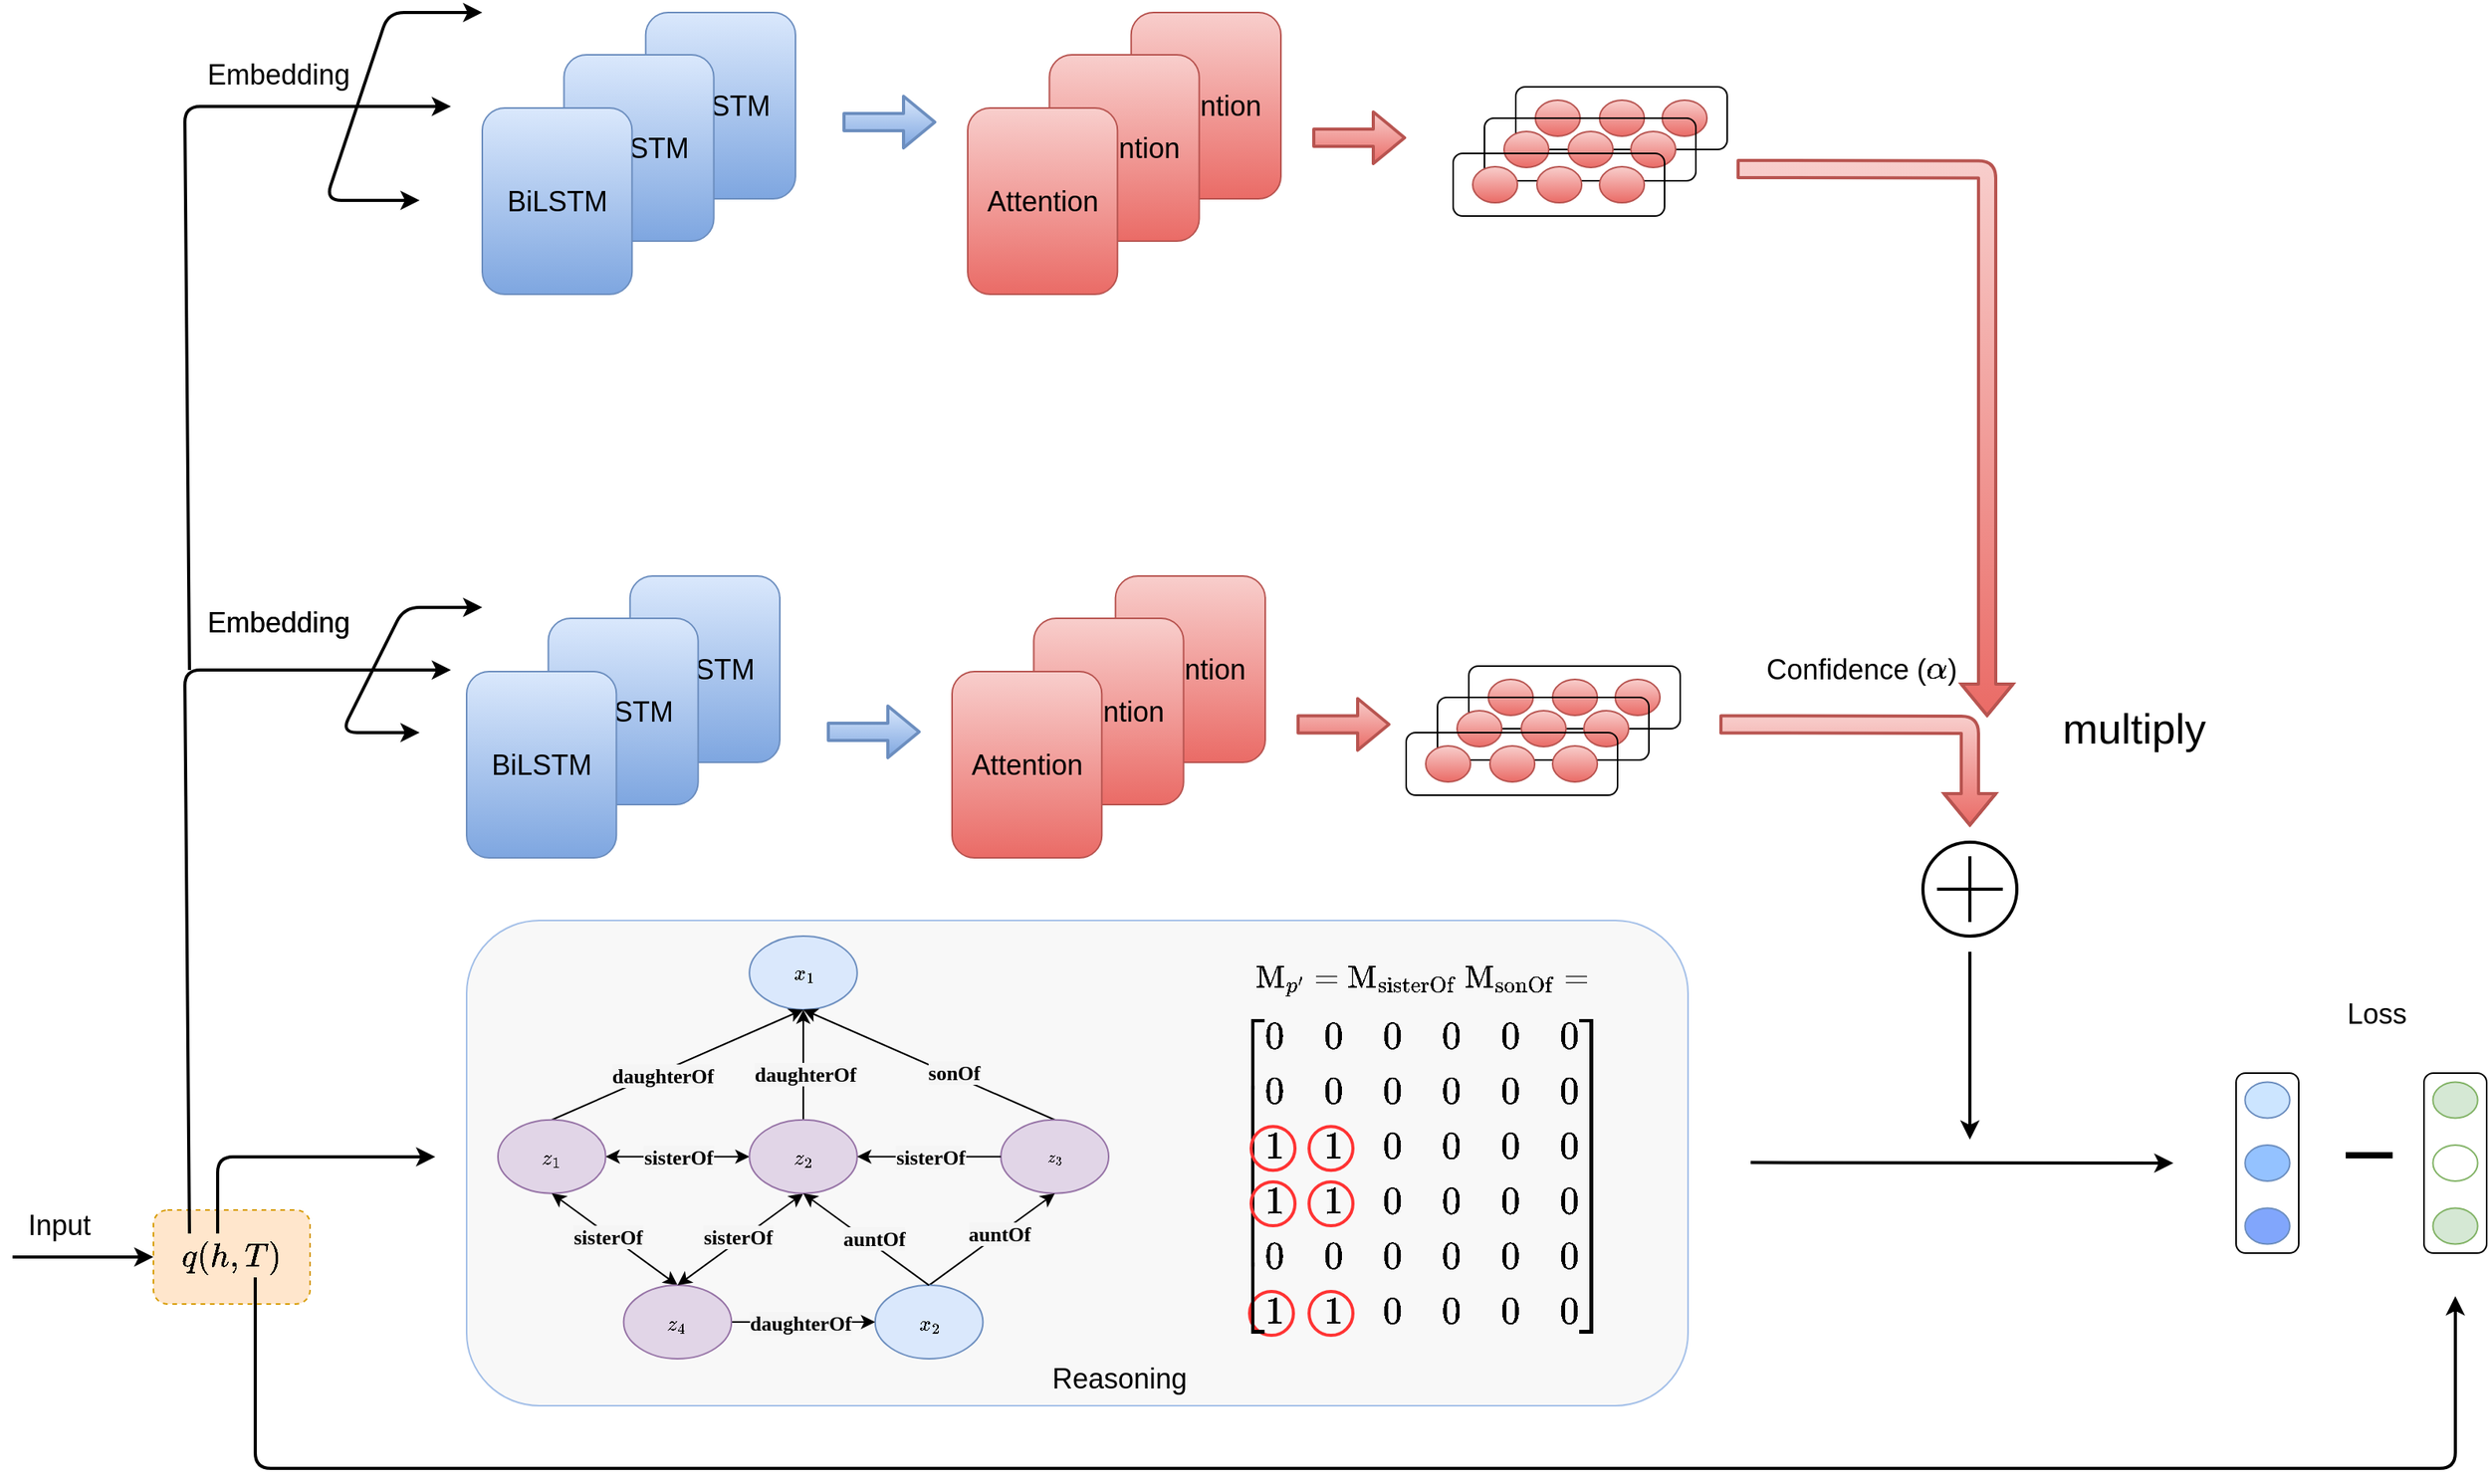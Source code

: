 <mxfile version="14.1.4" type="github">
  <diagram id="ijKGVVaOoQTXH4wFosOx" name="Page-1">
    <mxGraphModel dx="2076" dy="1072" grid="1" gridSize="10" guides="1" tooltips="1" connect="1" arrows="1" fold="1" page="1" pageScale="1" pageWidth="827" pageHeight="1169" math="0" shadow="0">
      <root>
        <mxCell id="0" />
        <mxCell id="1" parent="0" />
        <mxCell id="WfJKGK2wsAOn5m7BkDxZ-1" value="\(q(h,T)\)" style="rounded=1;whiteSpace=wrap;html=1;fontSize=18;fillColor=#ffe6cc;strokeColor=#d79b00;dashed=1;" vertex="1" parent="1">
          <mxGeometry x="150" y="915" width="100" height="60" as="geometry" />
        </mxCell>
        <mxCell id="WfJKGK2wsAOn5m7BkDxZ-2" value="" style="endArrow=classic;html=1;fontSize=18;strokeWidth=2;entryX=0;entryY=0.5;entryDx=0;entryDy=0;" edge="1" parent="1" target="WfJKGK2wsAOn5m7BkDxZ-1">
          <mxGeometry width="50" height="50" relative="1" as="geometry">
            <mxPoint x="60" y="945" as="sourcePoint" />
            <mxPoint x="190" y="614.5" as="targetPoint" />
            <Array as="points">
              <mxPoint x="100" y="945" />
            </Array>
          </mxGeometry>
        </mxCell>
        <mxCell id="WfJKGK2wsAOn5m7BkDxZ-3" value="Input" style="text;html=1;strokeColor=none;fillColor=none;align=center;verticalAlign=middle;whiteSpace=wrap;rounded=0;fontSize=18;" vertex="1" parent="1">
          <mxGeometry x="70" y="915" width="40" height="20" as="geometry" />
        </mxCell>
        <mxCell id="WfJKGK2wsAOn5m7BkDxZ-4" value="" style="group;" vertex="1" connectable="0" parent="1">
          <mxGeometry x="1480" y="827.5" width="40" height="115" as="geometry" />
        </mxCell>
        <mxCell id="WfJKGK2wsAOn5m7BkDxZ-5" value="" style="rounded=1;whiteSpace=wrap;html=1;" vertex="1" parent="WfJKGK2wsAOn5m7BkDxZ-4">
          <mxGeometry width="40" height="115" as="geometry" />
        </mxCell>
        <mxCell id="WfJKGK2wsAOn5m7BkDxZ-6" value="" style="ellipse;whiteSpace=wrap;html=1;strokeColor=#6c8ebf;fillColor=#CCE5FF;" vertex="1" parent="WfJKGK2wsAOn5m7BkDxZ-4">
          <mxGeometry x="5.714" y="5.75" width="28.571" height="23" as="geometry" />
        </mxCell>
        <mxCell id="WfJKGK2wsAOn5m7BkDxZ-7" value="" style="ellipse;whiteSpace=wrap;html=1;strokeColor=#6c8ebf;fillColor=#94C2FF;" vertex="1" parent="WfJKGK2wsAOn5m7BkDxZ-4">
          <mxGeometry x="5.714" y="46" width="28.571" height="23" as="geometry" />
        </mxCell>
        <mxCell id="WfJKGK2wsAOn5m7BkDxZ-8" value="" style="ellipse;whiteSpace=wrap;html=1;strokeColor=#6c8ebf;fillColor=#81A6FC;" vertex="1" parent="WfJKGK2wsAOn5m7BkDxZ-4">
          <mxGeometry x="5.714" y="86.25" width="28.571" height="23" as="geometry" />
        </mxCell>
        <mxCell id="WfJKGK2wsAOn5m7BkDxZ-9" value="" style="group;" vertex="1" connectable="0" parent="1">
          <mxGeometry x="1600" y="827.5" width="40" height="115" as="geometry" />
        </mxCell>
        <mxCell id="WfJKGK2wsAOn5m7BkDxZ-10" value="" style="rounded=1;whiteSpace=wrap;html=1;" vertex="1" parent="WfJKGK2wsAOn5m7BkDxZ-9">
          <mxGeometry width="40" height="115" as="geometry" />
        </mxCell>
        <mxCell id="WfJKGK2wsAOn5m7BkDxZ-11" value="" style="ellipse;whiteSpace=wrap;html=1;fillColor=#d5e8d4;strokeColor=#82b366;" vertex="1" parent="WfJKGK2wsAOn5m7BkDxZ-9">
          <mxGeometry x="5.714" y="5.75" width="28.571" height="23" as="geometry" />
        </mxCell>
        <mxCell id="WfJKGK2wsAOn5m7BkDxZ-12" value="" style="ellipse;whiteSpace=wrap;html=1;strokeColor=#82b366;fillColor=none;" vertex="1" parent="WfJKGK2wsAOn5m7BkDxZ-9">
          <mxGeometry x="5.714" y="46" width="28.571" height="23" as="geometry" />
        </mxCell>
        <mxCell id="WfJKGK2wsAOn5m7BkDxZ-13" value="" style="ellipse;whiteSpace=wrap;html=1;fillColor=#d5e8d4;strokeColor=#82b366;" vertex="1" parent="WfJKGK2wsAOn5m7BkDxZ-9">
          <mxGeometry x="5.714" y="86.25" width="28.571" height="23" as="geometry" />
        </mxCell>
        <mxCell id="WfJKGK2wsAOn5m7BkDxZ-14" value="" style="endArrow=none;html=1;strokeWidth=4;" edge="1" parent="1">
          <mxGeometry width="50" height="50" relative="1" as="geometry">
            <mxPoint x="1550" y="880" as="sourcePoint" />
            <mxPoint x="1580" y="880" as="targetPoint" />
          </mxGeometry>
        </mxCell>
        <mxCell id="WfJKGK2wsAOn5m7BkDxZ-15" value="Loss" style="text;html=1;strokeColor=none;fillColor=none;align=center;verticalAlign=middle;whiteSpace=wrap;rounded=0;fontSize=18;" vertex="1" parent="1">
          <mxGeometry x="1510" y="780" width="120" height="20" as="geometry" />
        </mxCell>
        <mxCell id="WfJKGK2wsAOn5m7BkDxZ-16" value="Confidence (\( \alpha \))" style="text;html=1;strokeColor=none;fillColor=none;align=center;verticalAlign=middle;whiteSpace=wrap;rounded=0;fontSize=18;" vertex="1" parent="1">
          <mxGeometry x="1171" y="560" width="140" height="20" as="geometry" />
        </mxCell>
        <mxCell id="WfJKGK2wsAOn5m7BkDxZ-17" value="" style="group" vertex="1" connectable="0" parent="1">
          <mxGeometry x="350" y="520" width="200" height="170" as="geometry" />
        </mxCell>
        <mxCell id="WfJKGK2wsAOn5m7BkDxZ-18" value="BiLSTM" style="rounded=1;whiteSpace=wrap;html=1;fillColor=#dae8fc;strokeColor=#6c8ebf;fontSize=18;gradientColor=#7ea6e0;" vertex="1" parent="WfJKGK2wsAOn5m7BkDxZ-17">
          <mxGeometry x="104.352" y="-10" width="95.652" height="119" as="geometry" />
        </mxCell>
        <mxCell id="WfJKGK2wsAOn5m7BkDxZ-19" value="BiLSTM" style="rounded=1;whiteSpace=wrap;html=1;fillColor=#dae8fc;strokeColor=#6c8ebf;fontSize=18;gradientColor=#7ea6e0;" vertex="1" parent="WfJKGK2wsAOn5m7BkDxZ-17">
          <mxGeometry x="52.174" y="17" width="95.652" height="119" as="geometry" />
        </mxCell>
        <mxCell id="WfJKGK2wsAOn5m7BkDxZ-20" value="BiLSTM" style="rounded=1;whiteSpace=wrap;html=1;fillColor=#dae8fc;strokeColor=#6c8ebf;fontSize=18;gradientColor=#7ea6e0;" vertex="1" parent="WfJKGK2wsAOn5m7BkDxZ-17">
          <mxGeometry y="51" width="95.652" height="119" as="geometry" />
        </mxCell>
        <mxCell id="WfJKGK2wsAOn5m7BkDxZ-21" value="" style="group" vertex="1" connectable="0" parent="1">
          <mxGeometry x="660" y="520" width="200" height="170" as="geometry" />
        </mxCell>
        <mxCell id="WfJKGK2wsAOn5m7BkDxZ-22" value="Attention" style="rounded=1;whiteSpace=wrap;html=1;fillColor=#f8cecc;strokeColor=#b85450;fontSize=18;gradientColor=#ea6b66;" vertex="1" parent="WfJKGK2wsAOn5m7BkDxZ-21">
          <mxGeometry x="104.352" y="-10" width="95.652" height="119" as="geometry" />
        </mxCell>
        <mxCell id="WfJKGK2wsAOn5m7BkDxZ-23" value="Attention" style="rounded=1;whiteSpace=wrap;html=1;fillColor=#f8cecc;strokeColor=#b85450;fontSize=18;gradientColor=#ea6b66;" vertex="1" parent="WfJKGK2wsAOn5m7BkDxZ-21">
          <mxGeometry x="52.174" y="17" width="95.652" height="119" as="geometry" />
        </mxCell>
        <mxCell id="WfJKGK2wsAOn5m7BkDxZ-24" value="Attention" style="rounded=1;whiteSpace=wrap;html=1;fillColor=#f8cecc;strokeColor=#b85450;fontSize=18;gradientColor=#ea6b66;" vertex="1" parent="WfJKGK2wsAOn5m7BkDxZ-21">
          <mxGeometry y="51" width="95.652" height="119" as="geometry" />
        </mxCell>
        <mxCell id="WfJKGK2wsAOn5m7BkDxZ-25" value="" style="shape=flexArrow;endArrow=classic;html=1;fontSize=17;fontColor=#000000;strokeWidth=2;fillColor=#dae8fc;gradientColor=#7ea6e0;strokeColor=#6c8ebf;" edge="1" parent="1">
          <mxGeometry width="50" height="50" relative="1" as="geometry">
            <mxPoint x="580" y="609.5" as="sourcePoint" />
            <mxPoint x="640" y="609.5" as="targetPoint" />
          </mxGeometry>
        </mxCell>
        <mxCell id="WfJKGK2wsAOn5m7BkDxZ-26" value="" style="shape=flexArrow;endArrow=classic;html=1;fontSize=17;fontColor=#000000;strokeWidth=2;fillColor=#f8cecc;gradientColor=#ea6b66;strokeColor=#b85450;" edge="1" parent="1">
          <mxGeometry width="50" height="50" relative="1" as="geometry">
            <mxPoint x="880" y="604.71" as="sourcePoint" />
            <mxPoint x="940" y="604.71" as="targetPoint" />
          </mxGeometry>
        </mxCell>
        <mxCell id="WfJKGK2wsAOn5m7BkDxZ-27" value="" style="group" vertex="1" connectable="0" parent="1">
          <mxGeometry x="950" y="610" width="175" height="40" as="geometry" />
        </mxCell>
        <mxCell id="WfJKGK2wsAOn5m7BkDxZ-28" value="" style="group" vertex="1" connectable="0" parent="WfJKGK2wsAOn5m7BkDxZ-27">
          <mxGeometry x="20" y="-22.5" width="155" height="40" as="geometry" />
        </mxCell>
        <mxCell id="WfJKGK2wsAOn5m7BkDxZ-29" value="" style="group" vertex="1" connectable="0" parent="WfJKGK2wsAOn5m7BkDxZ-28">
          <mxGeometry x="20" y="-20" width="135" height="40" as="geometry" />
        </mxCell>
        <mxCell id="WfJKGK2wsAOn5m7BkDxZ-30" value="" style="rounded=1;whiteSpace=wrap;html=1;rotation=-90;fillColor=none;" vertex="1" parent="WfJKGK2wsAOn5m7BkDxZ-29">
          <mxGeometry x="47.5" y="-47.5" width="40" height="135" as="geometry" />
        </mxCell>
        <mxCell id="WfJKGK2wsAOn5m7BkDxZ-31" value="" style="ellipse;whiteSpace=wrap;html=1;fillColor=#f8cecc;strokeColor=#b85450;gradientColor=#ea6b66;rotation=-90;direction=south;" vertex="1" parent="WfJKGK2wsAOn5m7BkDxZ-29">
          <mxGeometry x="15.286" y="5.714" width="23" height="28.571" as="geometry" />
        </mxCell>
        <mxCell id="WfJKGK2wsAOn5m7BkDxZ-32" value="" style="ellipse;whiteSpace=wrap;html=1;fillColor=#f8cecc;strokeColor=#b85450;gradientColor=#ea6b66;rotation=-90;direction=south;" vertex="1" parent="WfJKGK2wsAOn5m7BkDxZ-29">
          <mxGeometry x="56.286" y="5.714" width="23" height="28.571" as="geometry" />
        </mxCell>
        <mxCell id="WfJKGK2wsAOn5m7BkDxZ-33" value="" style="ellipse;whiteSpace=wrap;html=1;fillColor=#f8cecc;strokeColor=#b85450;gradientColor=#ea6b66;rotation=-90;direction=south;" vertex="1" parent="WfJKGK2wsAOn5m7BkDxZ-29">
          <mxGeometry x="96.286" y="5.714" width="23" height="28.571" as="geometry" />
        </mxCell>
        <mxCell id="WfJKGK2wsAOn5m7BkDxZ-34" value="" style="rounded=1;whiteSpace=wrap;html=1;rotation=-90;fillColor=none;" vertex="1" parent="WfJKGK2wsAOn5m7BkDxZ-28">
          <mxGeometry x="47.5" y="-47.5" width="40" height="135" as="geometry" />
        </mxCell>
        <mxCell id="WfJKGK2wsAOn5m7BkDxZ-35" value="" style="ellipse;whiteSpace=wrap;html=1;fillColor=#f8cecc;strokeColor=#b85450;gradientColor=#ea6b66;rotation=-90;direction=south;" vertex="1" parent="WfJKGK2wsAOn5m7BkDxZ-28">
          <mxGeometry x="15.286" y="5.714" width="23" height="28.571" as="geometry" />
        </mxCell>
        <mxCell id="WfJKGK2wsAOn5m7BkDxZ-36" value="" style="ellipse;whiteSpace=wrap;html=1;fillColor=#f8cecc;strokeColor=#b85450;gradientColor=#ea6b66;rotation=-90;direction=south;" vertex="1" parent="WfJKGK2wsAOn5m7BkDxZ-28">
          <mxGeometry x="56.286" y="5.714" width="23" height="28.571" as="geometry" />
        </mxCell>
        <mxCell id="WfJKGK2wsAOn5m7BkDxZ-37" value="" style="ellipse;whiteSpace=wrap;html=1;fillColor=#f8cecc;strokeColor=#b85450;gradientColor=#ea6b66;rotation=-90;direction=south;" vertex="1" parent="WfJKGK2wsAOn5m7BkDxZ-28">
          <mxGeometry x="96.286" y="5.714" width="23" height="28.571" as="geometry" />
        </mxCell>
        <mxCell id="WfJKGK2wsAOn5m7BkDxZ-38" value="" style="rounded=1;whiteSpace=wrap;html=1;rotation=-90;fillColor=none;" vertex="1" parent="WfJKGK2wsAOn5m7BkDxZ-27">
          <mxGeometry x="47.5" y="-47.5" width="40" height="135" as="geometry" />
        </mxCell>
        <mxCell id="WfJKGK2wsAOn5m7BkDxZ-39" value="" style="ellipse;whiteSpace=wrap;html=1;fillColor=#f8cecc;strokeColor=#b85450;gradientColor=#ea6b66;rotation=-90;direction=south;" vertex="1" parent="WfJKGK2wsAOn5m7BkDxZ-27">
          <mxGeometry x="15.286" y="5.714" width="23" height="28.571" as="geometry" />
        </mxCell>
        <mxCell id="WfJKGK2wsAOn5m7BkDxZ-40" value="" style="ellipse;whiteSpace=wrap;html=1;fillColor=#f8cecc;strokeColor=#b85450;gradientColor=#ea6b66;rotation=-90;direction=south;" vertex="1" parent="WfJKGK2wsAOn5m7BkDxZ-27">
          <mxGeometry x="56.286" y="5.714" width="23" height="28.571" as="geometry" />
        </mxCell>
        <mxCell id="WfJKGK2wsAOn5m7BkDxZ-41" value="" style="ellipse;whiteSpace=wrap;html=1;fillColor=#f8cecc;strokeColor=#b85450;gradientColor=#ea6b66;rotation=-90;direction=south;" vertex="1" parent="WfJKGK2wsAOn5m7BkDxZ-27">
          <mxGeometry x="96.286" y="5.714" width="23" height="28.571" as="geometry" />
        </mxCell>
        <mxCell id="WfJKGK2wsAOn5m7BkDxZ-42" value="" style="shape=flexArrow;endArrow=classic;html=1;fontSize=17;fontColor=#000000;strokeWidth=2;fillColor=#f8cecc;gradientColor=#ea6b66;strokeColor=#b85450;" edge="1" parent="1">
          <mxGeometry width="50" height="50" relative="1" as="geometry">
            <mxPoint x="1150" y="604.71" as="sourcePoint" />
            <mxPoint x="1310" y="670" as="targetPoint" />
            <Array as="points">
              <mxPoint x="1310" y="605" />
            </Array>
          </mxGeometry>
        </mxCell>
        <mxCell id="WfJKGK2wsAOn5m7BkDxZ-43" value="" style="group" vertex="1" connectable="0" parent="1">
          <mxGeometry x="1280" y="680" width="60" height="60" as="geometry" />
        </mxCell>
        <mxCell id="WfJKGK2wsAOn5m7BkDxZ-44" value="" style="ellipse;whiteSpace=wrap;html=1;aspect=fixed;strokeWidth=2;" vertex="1" parent="WfJKGK2wsAOn5m7BkDxZ-43">
          <mxGeometry width="60" height="60" as="geometry" />
        </mxCell>
        <mxCell id="WfJKGK2wsAOn5m7BkDxZ-45" value="" style="group;rotation=45;" vertex="1" connectable="0" parent="WfJKGK2wsAOn5m7BkDxZ-43">
          <mxGeometry x="15" y="15" width="30" height="30" as="geometry" />
        </mxCell>
        <mxCell id="WfJKGK2wsAOn5m7BkDxZ-46" value="" style="endArrow=none;html=1;strokeWidth=2;" edge="1" parent="WfJKGK2wsAOn5m7BkDxZ-45">
          <mxGeometry width="50" height="50" relative="1" as="geometry">
            <mxPoint x="-6" y="15" as="sourcePoint" />
            <mxPoint x="36" y="15" as="targetPoint" />
          </mxGeometry>
        </mxCell>
        <mxCell id="WfJKGK2wsAOn5m7BkDxZ-47" value="" style="endArrow=none;html=1;strokeWidth=2;" edge="1" parent="WfJKGK2wsAOn5m7BkDxZ-45">
          <mxGeometry width="50" height="50" relative="1" as="geometry">
            <mxPoint x="15" y="-6" as="sourcePoint" />
            <mxPoint x="15" y="36" as="targetPoint" />
          </mxGeometry>
        </mxCell>
        <mxCell id="WfJKGK2wsAOn5m7BkDxZ-48" value="" style="endArrow=none;html=1;fontSize=21;fontColor=#000000;strokeWidth=2;fillColor=#ffffff;endFill=0;" edge="1" parent="1">
          <mxGeometry width="50" height="50" relative="1" as="geometry">
            <mxPoint x="173" y="930" as="sourcePoint" />
            <mxPoint x="290" y="570" as="targetPoint" />
            <Array as="points">
              <mxPoint x="170" y="570" />
            </Array>
          </mxGeometry>
        </mxCell>
        <mxCell id="WfJKGK2wsAOn5m7BkDxZ-49" value="" style="endArrow=classic;html=1;fontSize=21;fontColor=#000000;strokeWidth=2;fillColor=#ffffff;jumpSize=6;" edge="1" parent="1">
          <mxGeometry width="50" height="50" relative="1" as="geometry">
            <mxPoint x="290" y="570" as="sourcePoint" />
            <mxPoint x="360" y="530" as="targetPoint" />
            <Array as="points">
              <mxPoint x="310" y="530" />
            </Array>
          </mxGeometry>
        </mxCell>
        <mxCell id="WfJKGK2wsAOn5m7BkDxZ-50" value="" style="endArrow=classic;html=1;fontSize=21;fontColor=#000000;strokeWidth=2;fillColor=#ffffff;" edge="1" parent="1">
          <mxGeometry width="50" height="50" relative="1" as="geometry">
            <mxPoint x="290" y="570" as="sourcePoint" />
            <mxPoint x="340" y="570" as="targetPoint" />
          </mxGeometry>
        </mxCell>
        <mxCell id="WfJKGK2wsAOn5m7BkDxZ-51" value="" style="endArrow=classic;html=1;fontSize=21;fontColor=#000000;strokeWidth=2;fillColor=#ffffff;" edge="1" parent="1">
          <mxGeometry width="50" height="50" relative="1" as="geometry">
            <mxPoint x="290" y="570" as="sourcePoint" />
            <mxPoint x="320" y="610" as="targetPoint" />
            <Array as="points">
              <mxPoint x="270" y="610" />
            </Array>
          </mxGeometry>
        </mxCell>
        <mxCell id="WfJKGK2wsAOn5m7BkDxZ-52" value="Embedding" style="text;html=1;strokeColor=none;fillColor=none;align=center;verticalAlign=middle;whiteSpace=wrap;rounded=0;fontSize=18;" vertex="1" parent="1">
          <mxGeometry x="160" y="530" width="140" height="20" as="geometry" />
        </mxCell>
        <mxCell id="WfJKGK2wsAOn5m7BkDxZ-53" value="" style="endArrow=classic;html=1;fontSize=21;fontColor=#000000;strokeWidth=2;fillColor=#ffffff;" edge="1" parent="1">
          <mxGeometry width="50" height="50" relative="1" as="geometry">
            <mxPoint x="191" y="930" as="sourcePoint" />
            <mxPoint x="330" y="881" as="targetPoint" />
            <Array as="points">
              <mxPoint x="191" y="881" />
            </Array>
          </mxGeometry>
        </mxCell>
        <mxCell id="WfJKGK2wsAOn5m7BkDxZ-54" value="" style="endArrow=classic;html=1;fontSize=21;fontColor=#000000;strokeWidth=2;fillColor=#ffffff;exitX=1;exitY=0.5;exitDx=0;exitDy=0;" edge="1" parent="1">
          <mxGeometry width="50" height="50" relative="1" as="geometry">
            <mxPoint x="1170" y="884.66" as="sourcePoint" />
            <mxPoint x="1440" y="885" as="targetPoint" />
          </mxGeometry>
        </mxCell>
        <mxCell id="WfJKGK2wsAOn5m7BkDxZ-55" value="" style="endArrow=classic;html=1;fontSize=21;fontColor=#000000;strokeWidth=2;fillColor=#ffffff;" edge="1" parent="1">
          <mxGeometry width="50" height="50" relative="1" as="geometry">
            <mxPoint x="1310" y="750" as="sourcePoint" />
            <mxPoint x="1310" y="870" as="targetPoint" />
          </mxGeometry>
        </mxCell>
        <mxCell id="WfJKGK2wsAOn5m7BkDxZ-56" value="" style="endArrow=classic;html=1;fontSize=21;fontColor=#000000;strokeWidth=2;fillColor=#ffffff;" edge="1" parent="1">
          <mxGeometry width="50" height="50" relative="1" as="geometry">
            <mxPoint x="215" y="958" as="sourcePoint" />
            <mxPoint x="1620" y="970" as="targetPoint" />
            <Array as="points">
              <mxPoint x="215" y="1080" />
              <mxPoint x="1620" y="1080" />
            </Array>
          </mxGeometry>
        </mxCell>
        <mxCell id="WfJKGK2wsAOn5m7BkDxZ-57" value="" style="rounded=1;whiteSpace=wrap;html=1;fontSize=18;shadow=0;glass=0;opacity=70;strokeColor=#7EA6E0;fillColor=#F5F5F5;" vertex="1" parent="1">
          <mxGeometry x="350" y="730" width="780" height="310" as="geometry" />
        </mxCell>
        <mxCell id="WfJKGK2wsAOn5m7BkDxZ-58" value="Reasoning" style="text;html=1;strokeColor=none;fillColor=none;align=center;verticalAlign=middle;whiteSpace=wrap;rounded=0;fontSize=18;" vertex="1" parent="1">
          <mxGeometry x="699.999" y="1006.032" width="133.618" height="33.966" as="geometry" />
        </mxCell>
        <mxCell id="WfJKGK2wsAOn5m7BkDxZ-59" value="" style="group" vertex="1" connectable="0" parent="1">
          <mxGeometry x="370" y="740" width="390" height="270" as="geometry" />
        </mxCell>
        <mxCell id="WfJKGK2wsAOn5m7BkDxZ-60" value="\( x_1 \)" style="ellipse;whiteSpace=wrap;html=1;fontSize=13;fillColor=#dae8fc;strokeColor=#6c8ebf;fontFamily=Times New Roman;" vertex="1" parent="WfJKGK2wsAOn5m7BkDxZ-59">
          <mxGeometry x="160.588" width="68.824" height="46.957" as="geometry" />
        </mxCell>
        <mxCell id="WfJKGK2wsAOn5m7BkDxZ-61" style="edgeStyle=none;rounded=0;orthogonalLoop=1;jettySize=auto;html=1;exitX=0.5;exitY=0;exitDx=0;exitDy=0;entryX=0.5;entryY=1;entryDx=0;entryDy=0;fontSize=13;fontFamily=Times New Roman;" edge="1" parent="WfJKGK2wsAOn5m7BkDxZ-59" source="WfJKGK2wsAOn5m7BkDxZ-62" target="WfJKGK2wsAOn5m7BkDxZ-60">
          <mxGeometry as="geometry" />
        </mxCell>
        <mxCell id="WfJKGK2wsAOn5m7BkDxZ-62" value="\( z_1 \)" style="ellipse;whiteSpace=wrap;html=1;fontSize=13;fillColor=#e1d5e7;strokeColor=#9673a6;fontFamily=Times New Roman;" vertex="1" parent="WfJKGK2wsAOn5m7BkDxZ-59">
          <mxGeometry y="117.391" width="68.824" height="46.957" as="geometry" />
        </mxCell>
        <mxCell id="WfJKGK2wsAOn5m7BkDxZ-63" style="edgeStyle=none;rounded=0;orthogonalLoop=1;jettySize=auto;html=1;exitX=0.5;exitY=0;exitDx=0;exitDy=0;entryX=0.5;entryY=1;entryDx=0;entryDy=0;fontSize=13;fontFamily=Times New Roman;" edge="1" parent="WfJKGK2wsAOn5m7BkDxZ-59" source="WfJKGK2wsAOn5m7BkDxZ-82" target="WfJKGK2wsAOn5m7BkDxZ-60">
          <mxGeometry as="geometry" />
        </mxCell>
        <mxCell id="WfJKGK2wsAOn5m7BkDxZ-64" value="&lt;span style=&quot;font-size: 13px;&quot;&gt;sonOf&lt;/span&gt;" style="edgeLabel;html=1;align=center;verticalAlign=middle;resizable=0;points=[];fontFamily=Times New Roman;fontSize=13;" vertex="1" connectable="0" parent="WfJKGK2wsAOn5m7BkDxZ-63">
          <mxGeometry x="-0.112" y="-1" relative="1" as="geometry">
            <mxPoint y="2" as="offset" />
          </mxGeometry>
        </mxCell>
        <mxCell id="WfJKGK2wsAOn5m7BkDxZ-65" value="daughterOf" style="edgeLabel;html=1;align=center;verticalAlign=middle;resizable=0;points=[];fontSize=13;fontFamily=Times New Roman;fontStyle=1;labelBackgroundColor=#F5F5F5;" vertex="1" connectable="0" parent="WfJKGK2wsAOn5m7BkDxZ-63">
          <mxGeometry x="-0.36" y="1" relative="1" as="geometry">
            <mxPoint x="-89" y="-6" as="offset" />
          </mxGeometry>
        </mxCell>
        <mxCell id="WfJKGK2wsAOn5m7BkDxZ-66" value="&lt;span style=&quot;font-size: 13px&quot;&gt;daughterOf&lt;/span&gt;" style="edgeLabel;html=1;align=center;verticalAlign=middle;resizable=0;points=[];fontFamily=Times New Roman;fontSize=13;fontStyle=1;labelBackgroundColor=#F5F5F5;" vertex="1" connectable="0" parent="WfJKGK2wsAOn5m7BkDxZ-63">
          <mxGeometry x="-0.112" y="-1" relative="1" as="geometry">
            <mxPoint y="2" as="offset" />
          </mxGeometry>
        </mxCell>
        <mxCell id="WfJKGK2wsAOn5m7BkDxZ-67" style="edgeStyle=none;rounded=0;orthogonalLoop=1;jettySize=auto;html=1;exitX=1;exitY=0.5;exitDx=0;exitDy=0;entryX=0;entryY=0.5;entryDx=0;entryDy=0;fontSize=13;fontFamily=Times New Roman;startArrow=classic;startFill=1;" edge="1" parent="WfJKGK2wsAOn5m7BkDxZ-59" source="WfJKGK2wsAOn5m7BkDxZ-62" target="WfJKGK2wsAOn5m7BkDxZ-82">
          <mxGeometry as="geometry" />
        </mxCell>
        <mxCell id="WfJKGK2wsAOn5m7BkDxZ-68" value="sisterOf" style="edgeLabel;html=1;align=center;verticalAlign=middle;resizable=0;points=[];fontSize=13;fontFamily=Times New Roman;fontStyle=1;labelBackgroundColor=#F5F5F5;" vertex="1" connectable="0" parent="WfJKGK2wsAOn5m7BkDxZ-67">
          <mxGeometry x="-0.159" y="-1" relative="1" as="geometry">
            <mxPoint x="7" y="-1" as="offset" />
          </mxGeometry>
        </mxCell>
        <mxCell id="WfJKGK2wsAOn5m7BkDxZ-69" style="edgeStyle=none;rounded=0;orthogonalLoop=1;jettySize=auto;html=1;exitX=0.5;exitY=0;exitDx=0;exitDy=0;entryX=0.5;entryY=1;entryDx=0;entryDy=0;fontSize=13;fontFamily=Times New Roman;" edge="1" parent="WfJKGK2wsAOn5m7BkDxZ-59" source="WfJKGK2wsAOn5m7BkDxZ-71" target="WfJKGK2wsAOn5m7BkDxZ-60">
          <mxGeometry as="geometry">
            <mxPoint x="298.235" y="11.739" as="targetPoint" />
          </mxGeometry>
        </mxCell>
        <mxCell id="WfJKGK2wsAOn5m7BkDxZ-70" value="sonOf" style="edgeLabel;html=1;align=center;verticalAlign=middle;resizable=0;points=[];fontSize=13;fontFamily=Times New Roman;fontStyle=1;labelBackgroundColor=#F5F5F5;" vertex="1" connectable="0" parent="WfJKGK2wsAOn5m7BkDxZ-69">
          <mxGeometry x="0.2" relative="1" as="geometry">
            <mxPoint x="31" y="12" as="offset" />
          </mxGeometry>
        </mxCell>
        <mxCell id="WfJKGK2wsAOn5m7BkDxZ-71" value="\( z_3 \)" style="ellipse;whiteSpace=wrap;html=1;fontSize=10;fillColor=#e1d5e7;strokeColor=#9673a6;fontFamily=Times New Roman;" vertex="1" parent="WfJKGK2wsAOn5m7BkDxZ-59">
          <mxGeometry x="321.176" y="117.391" width="68.824" height="46.957" as="geometry" />
        </mxCell>
        <mxCell id="WfJKGK2wsAOn5m7BkDxZ-72" style="rounded=0;orthogonalLoop=1;jettySize=auto;html=1;exitX=0.5;exitY=0;exitDx=0;exitDy=0;entryX=0.5;entryY=1;entryDx=0;entryDy=0;fontSize=13;" edge="1" parent="WfJKGK2wsAOn5m7BkDxZ-59" source="WfJKGK2wsAOn5m7BkDxZ-74" target="WfJKGK2wsAOn5m7BkDxZ-71">
          <mxGeometry as="geometry" />
        </mxCell>
        <mxCell id="WfJKGK2wsAOn5m7BkDxZ-73" value="&lt;span style=&quot;font-family: &amp;quot;times new roman&amp;quot;; font-size: 13px; font-weight: 700;&quot;&gt;auntOf&lt;/span&gt;" style="edgeLabel;html=1;align=center;verticalAlign=middle;resizable=0;points=[];fontSize=13;labelBackgroundColor=#F5F5F5;" vertex="1" connectable="0" parent="WfJKGK2wsAOn5m7BkDxZ-72">
          <mxGeometry x="0.185" y="-1" relative="1" as="geometry">
            <mxPoint x="-4" y="1" as="offset" />
          </mxGeometry>
        </mxCell>
        <mxCell id="WfJKGK2wsAOn5m7BkDxZ-74" value="\( x_2 \)" style="ellipse;whiteSpace=wrap;html=1;fontSize=13;fillColor=#dae8fc;strokeColor=#6c8ebf;fontFamily=Times New Roman;" vertex="1" parent="WfJKGK2wsAOn5m7BkDxZ-59">
          <mxGeometry x="240.882" y="223.043" width="68.824" height="46.957" as="geometry" />
        </mxCell>
        <mxCell id="WfJKGK2wsAOn5m7BkDxZ-75" style="edgeStyle=orthogonalEdgeStyle;rounded=0;orthogonalLoop=1;jettySize=auto;html=1;exitX=1;exitY=0.5;exitDx=0;exitDy=0;entryX=0;entryY=0.5;entryDx=0;entryDy=0;fontFamily=Times New Roman;fontSize=13;" edge="1" parent="WfJKGK2wsAOn5m7BkDxZ-59" source="WfJKGK2wsAOn5m7BkDxZ-79" target="WfJKGK2wsAOn5m7BkDxZ-74">
          <mxGeometry as="geometry" />
        </mxCell>
        <mxCell id="WfJKGK2wsAOn5m7BkDxZ-76" value="&lt;span style=&quot;font-size: 13px;&quot;&gt;daughterOf&lt;/span&gt;" style="edgeLabel;html=1;align=center;verticalAlign=middle;resizable=0;points=[];fontFamily=Times New Roman;fontSize=13;fontStyle=1;labelBackgroundColor=#F5F5F5;" vertex="1" connectable="0" parent="WfJKGK2wsAOn5m7BkDxZ-75">
          <mxGeometry x="0.168" relative="1" as="geometry">
            <mxPoint x="-10" as="offset" />
          </mxGeometry>
        </mxCell>
        <mxCell id="WfJKGK2wsAOn5m7BkDxZ-77" style="edgeStyle=none;rounded=0;orthogonalLoop=1;jettySize=auto;html=1;exitX=0.5;exitY=0;exitDx=0;exitDy=0;entryX=0.5;entryY=1;entryDx=0;entryDy=0;fontSize=13;startArrow=classic;startFill=1;" edge="1" parent="WfJKGK2wsAOn5m7BkDxZ-59" source="WfJKGK2wsAOn5m7BkDxZ-79" target="WfJKGK2wsAOn5m7BkDxZ-62">
          <mxGeometry as="geometry" />
        </mxCell>
        <mxCell id="WfJKGK2wsAOn5m7BkDxZ-78" value="&lt;span style=&quot;font-family: &amp;quot;times new roman&amp;quot;; font-size: 13px; font-weight: 700;&quot;&gt;sisterOf&lt;/span&gt;" style="edgeLabel;html=1;align=center;verticalAlign=middle;resizable=0;points=[];fontSize=13;labelBackgroundColor=#F5F5F5;" vertex="1" connectable="0" parent="WfJKGK2wsAOn5m7BkDxZ-77">
          <mxGeometry x="0.194" relative="1" as="geometry">
            <mxPoint x="3" y="4" as="offset" />
          </mxGeometry>
        </mxCell>
        <mxCell id="WfJKGK2wsAOn5m7BkDxZ-79" value="\( z_4 \)" style="ellipse;whiteSpace=wrap;html=1;fontSize=13;fillColor=#e1d5e7;strokeColor=#9673a6;fontFamily=Times New Roman;" vertex="1" parent="WfJKGK2wsAOn5m7BkDxZ-59">
          <mxGeometry x="80.294" y="223.043" width="68.824" height="46.957" as="geometry" />
        </mxCell>
        <mxCell id="WfJKGK2wsAOn5m7BkDxZ-80" style="rounded=0;orthogonalLoop=1;jettySize=auto;html=1;exitX=0.5;exitY=1;exitDx=0;exitDy=0;entryX=0.5;entryY=0;entryDx=0;entryDy=0;fontFamily=Times New Roman;fontSize=13;startArrow=classic;startFill=1;" edge="1" parent="WfJKGK2wsAOn5m7BkDxZ-59" source="WfJKGK2wsAOn5m7BkDxZ-82" target="WfJKGK2wsAOn5m7BkDxZ-79">
          <mxGeometry as="geometry" />
        </mxCell>
        <mxCell id="WfJKGK2wsAOn5m7BkDxZ-81" value="&lt;span style=&quot;font-size: 13px&quot;&gt;sisterOf&lt;/span&gt;" style="edgeLabel;html=1;align=center;verticalAlign=middle;resizable=0;points=[];fontFamily=Times New Roman;fontSize=13;fontStyle=1;labelBackgroundColor=#F5F5F5;" vertex="1" connectable="0" parent="WfJKGK2wsAOn5m7BkDxZ-80">
          <mxGeometry x="-0.132" relative="1" as="geometry">
            <mxPoint x="-8" y="2" as="offset" />
          </mxGeometry>
        </mxCell>
        <mxCell id="WfJKGK2wsAOn5m7BkDxZ-82" value="\( z_2 \)" style="ellipse;whiteSpace=wrap;html=1;fontSize=13;fillColor=#e1d5e7;strokeColor=#9673a6;fontFamily=Times New Roman;" vertex="1" parent="WfJKGK2wsAOn5m7BkDxZ-59">
          <mxGeometry x="160.588" y="117.391" width="68.824" height="46.957" as="geometry" />
        </mxCell>
        <mxCell id="WfJKGK2wsAOn5m7BkDxZ-83" style="edgeStyle=orthogonalEdgeStyle;rounded=0;orthogonalLoop=1;jettySize=auto;html=1;exitX=0;exitY=0.5;exitDx=0;exitDy=0;entryX=1;entryY=0.5;entryDx=0;entryDy=0;fontFamily=Times New Roman;fontSize=13;" edge="1" parent="WfJKGK2wsAOn5m7BkDxZ-59" source="WfJKGK2wsAOn5m7BkDxZ-71" target="WfJKGK2wsAOn5m7BkDxZ-82">
          <mxGeometry as="geometry" />
        </mxCell>
        <mxCell id="WfJKGK2wsAOn5m7BkDxZ-84" value="&lt;span style=&quot;font-size: 13px;&quot;&gt;sisterOf&lt;/span&gt;" style="edgeLabel;html=1;align=center;verticalAlign=middle;resizable=0;points=[];fontFamily=Times New Roman;fontSize=13;fontStyle=1;labelBackgroundColor=#F5F5F5;" vertex="1" connectable="0" parent="WfJKGK2wsAOn5m7BkDxZ-83">
          <mxGeometry x="-0.217" y="-2" relative="1" as="geometry">
            <mxPoint x="-9" y="2" as="offset" />
          </mxGeometry>
        </mxCell>
        <mxCell id="WfJKGK2wsAOn5m7BkDxZ-85" style="edgeStyle=none;rounded=0;orthogonalLoop=1;jettySize=auto;html=1;exitX=0.5;exitY=0;exitDx=0;exitDy=0;entryX=0.5;entryY=1;entryDx=0;entryDy=0;fontFamily=Times New Roman;fontSize=13;" edge="1" parent="WfJKGK2wsAOn5m7BkDxZ-59" source="WfJKGK2wsAOn5m7BkDxZ-74" target="WfJKGK2wsAOn5m7BkDxZ-82">
          <mxGeometry as="geometry" />
        </mxCell>
        <mxCell id="WfJKGK2wsAOn5m7BkDxZ-86" value="auntOf" style="edgeLabel;html=1;align=center;verticalAlign=middle;resizable=0;points=[];fontSize=13;fontFamily=Times New Roman;fontStyle=1;labelBackgroundColor=#F5F5F5;" vertex="1" connectable="0" parent="WfJKGK2wsAOn5m7BkDxZ-85">
          <mxGeometry x="-0.219" y="1" relative="1" as="geometry">
            <mxPoint x="-3" y="-8" as="offset" />
          </mxGeometry>
        </mxCell>
        <mxCell id="WfJKGK2wsAOn5m7BkDxZ-87" value="" style="group" vertex="1" connectable="0" parent="1">
          <mxGeometry x="810" y="751" width="300" height="248" as="geometry" />
        </mxCell>
        <mxCell id="WfJKGK2wsAOn5m7BkDxZ-88" value="" style="ellipse;whiteSpace=wrap;html=1;aspect=fixed;fontSize=17;strokeColor=#FF3333;strokeWidth=2;fillColor=none;" vertex="1" parent="WfJKGK2wsAOn5m7BkDxZ-87">
          <mxGeometry x="40" y="216" width="28" height="28" as="geometry" />
        </mxCell>
        <mxCell id="WfJKGK2wsAOn5m7BkDxZ-89" value="" style="group" vertex="1" connectable="0" parent="WfJKGK2wsAOn5m7BkDxZ-87">
          <mxGeometry width="300.0" height="248" as="geometry" />
        </mxCell>
        <mxCell id="WfJKGK2wsAOn5m7BkDxZ-90" value="" style="group" vertex="1" connectable="0" parent="WfJKGK2wsAOn5m7BkDxZ-89">
          <mxGeometry width="300.0" height="244" as="geometry" />
        </mxCell>
        <mxCell id="WfJKGK2wsAOn5m7BkDxZ-91" value="$$&lt;br style=&quot;font-size: 21px&quot;&gt;\begin{bmatrix}&lt;br style=&quot;font-size: 21px&quot;&gt;0 &amp;amp; 0 &amp;amp; 0 &amp;amp; 0 &amp;amp; 0 &amp;amp; 0 \\&lt;br style=&quot;font-size: 21px&quot;&gt;0 &amp;amp; 0 &amp;amp; 0 &amp;amp; 0 &amp;amp; 0 &amp;amp; 0 \\&lt;br style=&quot;font-size: 21px&quot;&gt;1 &amp;amp; 1 &amp;amp; 0 &amp;amp; 0 &amp;amp; 0 &amp;amp; 0 \\&lt;br style=&quot;font-size: 21px&quot;&gt;1 &amp;amp; 1 &amp;amp; 0 &amp;amp; 0 &amp;amp; 0 &amp;amp; 0 \\&lt;br style=&quot;font-size: 21px&quot;&gt;0 &amp;amp; 0 &amp;amp; 0 &amp;amp; 0 &amp;amp; 0 &amp;amp; 0 \\&lt;br style=&quot;font-size: 21px&quot;&gt;1 &amp;amp; 1 &amp;amp; 0 &amp;amp; 0 &amp;amp; 0 &amp;amp; 0&lt;br style=&quot;font-size: 21px&quot;&gt;\end{bmatrix}&lt;br style=&quot;font-size: 21px&quot;&gt;$$" style="text;html=1;strokeColor=none;fillColor=none;align=center;verticalAlign=middle;whiteSpace=wrap;rounded=0;fontSize=21;" vertex="1" parent="WfJKGK2wsAOn5m7BkDxZ-90">
          <mxGeometry x="30" y="43.643" width="240.0" height="196.357" as="geometry" />
        </mxCell>
        <mxCell id="WfJKGK2wsAOn5m7BkDxZ-92" value="" style="ellipse;whiteSpace=wrap;html=1;aspect=fixed;fontSize=17;strokeColor=#FF3333;strokeWidth=2;fillColor=none;" vertex="1" parent="WfJKGK2wsAOn5m7BkDxZ-90">
          <mxGeometry x="41" y="110.59" width="28" height="28" as="geometry" />
        </mxCell>
        <mxCell id="WfJKGK2wsAOn5m7BkDxZ-93" value="$$&lt;br style=&quot;font-size: 17px;&quot;&gt;\mathrm{M}_{p&#39;}&amp;nbsp;= \mathrm{M_{sisterOf}}\ \mathrm{M_{sonOf}} =&lt;br style=&quot;font-size: 17px;&quot;&gt;$$" style="text;html=1;strokeColor=none;fillColor=none;align=center;verticalAlign=middle;whiteSpace=wrap;rounded=0;fontSize=17;" vertex="1" parent="WfJKGK2wsAOn5m7BkDxZ-90">
          <mxGeometry width="300.0" height="34.651" as="geometry" />
        </mxCell>
        <mxCell id="WfJKGK2wsAOn5m7BkDxZ-94" value="" style="ellipse;whiteSpace=wrap;html=1;aspect=fixed;fontSize=17;strokeColor=#FF3333;strokeWidth=2;fillColor=none;" vertex="1" parent="WfJKGK2wsAOn5m7BkDxZ-90">
          <mxGeometry x="78" y="110.59" width="28" height="28" as="geometry" />
        </mxCell>
        <mxCell id="WfJKGK2wsAOn5m7BkDxZ-95" value="" style="ellipse;whiteSpace=wrap;html=1;aspect=fixed;fontSize=17;strokeColor=#FF3333;strokeWidth=2;fillColor=none;" vertex="1" parent="WfJKGK2wsAOn5m7BkDxZ-90">
          <mxGeometry x="78" y="146" width="28" height="28" as="geometry" />
        </mxCell>
        <mxCell id="WfJKGK2wsAOn5m7BkDxZ-96" value="" style="ellipse;whiteSpace=wrap;html=1;aspect=fixed;fontSize=17;strokeColor=#FF3333;strokeWidth=2;fillColor=none;" vertex="1" parent="WfJKGK2wsAOn5m7BkDxZ-90">
          <mxGeometry x="41" y="146" width="28" height="28" as="geometry" />
        </mxCell>
        <mxCell id="WfJKGK2wsAOn5m7BkDxZ-97" value="" style="ellipse;whiteSpace=wrap;html=1;aspect=fixed;fontSize=17;strokeColor=#FF3333;strokeWidth=2;fillColor=none;" vertex="1" parent="WfJKGK2wsAOn5m7BkDxZ-90">
          <mxGeometry x="78" y="216" width="28" height="28" as="geometry" />
        </mxCell>
        <mxCell id="WfJKGK2wsAOn5m7BkDxZ-124" value="" style="endArrow=none;html=1;fontSize=21;fontColor=#000000;strokeWidth=2;fillColor=#ffffff;endFill=0;" edge="1" parent="1">
          <mxGeometry width="50" height="50" relative="1" as="geometry">
            <mxPoint x="173" y="570" as="sourcePoint" />
            <mxPoint x="290" y="210" as="targetPoint" />
            <Array as="points">
              <mxPoint x="170" y="210" />
            </Array>
          </mxGeometry>
        </mxCell>
        <mxCell id="WfJKGK2wsAOn5m7BkDxZ-125" value="" style="endArrow=classic;html=1;fontSize=21;fontColor=#000000;strokeWidth=2;fillColor=#ffffff;" edge="1" parent="1">
          <mxGeometry width="50" height="50" relative="1" as="geometry">
            <mxPoint x="290" y="210" as="sourcePoint" />
            <mxPoint x="340" y="210" as="targetPoint" />
          </mxGeometry>
        </mxCell>
        <mxCell id="WfJKGK2wsAOn5m7BkDxZ-126" value="" style="endArrow=classic;html=1;fontSize=21;fontColor=#000000;strokeWidth=2;fillColor=#ffffff;jumpSize=6;" edge="1" parent="1">
          <mxGeometry width="50" height="50" relative="1" as="geometry">
            <mxPoint x="280" y="210" as="sourcePoint" />
            <mxPoint x="360" y="150" as="targetPoint" />
            <Array as="points">
              <mxPoint x="300" y="150" />
            </Array>
          </mxGeometry>
        </mxCell>
        <mxCell id="WfJKGK2wsAOn5m7BkDxZ-127" value="" style="endArrow=classic;html=1;fontSize=21;fontColor=#000000;strokeWidth=2;fillColor=#ffffff;" edge="1" parent="1">
          <mxGeometry width="50" height="50" relative="1" as="geometry">
            <mxPoint x="280" y="210" as="sourcePoint" />
            <mxPoint x="320" y="270" as="targetPoint" />
            <Array as="points">
              <mxPoint x="260" y="270" />
            </Array>
          </mxGeometry>
        </mxCell>
        <mxCell id="WfJKGK2wsAOn5m7BkDxZ-128" value="" style="group" vertex="1" connectable="0" parent="1">
          <mxGeometry x="360" y="160" width="200" height="170" as="geometry" />
        </mxCell>
        <mxCell id="WfJKGK2wsAOn5m7BkDxZ-129" value="BiLSTM" style="rounded=1;whiteSpace=wrap;html=1;fillColor=#dae8fc;strokeColor=#6c8ebf;fontSize=18;gradientColor=#7ea6e0;" vertex="1" parent="WfJKGK2wsAOn5m7BkDxZ-128">
          <mxGeometry x="104.352" y="-10" width="95.652" height="119" as="geometry" />
        </mxCell>
        <mxCell id="WfJKGK2wsAOn5m7BkDxZ-130" value="BiLSTM" style="rounded=1;whiteSpace=wrap;html=1;fillColor=#dae8fc;strokeColor=#6c8ebf;fontSize=18;gradientColor=#7ea6e0;" vertex="1" parent="WfJKGK2wsAOn5m7BkDxZ-128">
          <mxGeometry x="52.174" y="17" width="95.652" height="119" as="geometry" />
        </mxCell>
        <mxCell id="WfJKGK2wsAOn5m7BkDxZ-131" value="BiLSTM" style="rounded=1;whiteSpace=wrap;html=1;fillColor=#dae8fc;strokeColor=#6c8ebf;fontSize=18;gradientColor=#7ea6e0;" vertex="1" parent="WfJKGK2wsAOn5m7BkDxZ-128">
          <mxGeometry y="51" width="95.652" height="119" as="geometry" />
        </mxCell>
        <mxCell id="WfJKGK2wsAOn5m7BkDxZ-132" value="Embedding" style="text;html=1;strokeColor=none;fillColor=none;align=center;verticalAlign=middle;whiteSpace=wrap;rounded=0;fontSize=18;" vertex="1" parent="1">
          <mxGeometry x="160" y="530" width="140" height="20" as="geometry" />
        </mxCell>
        <mxCell id="WfJKGK2wsAOn5m7BkDxZ-133" value="Embedding" style="text;html=1;strokeColor=none;fillColor=none;align=center;verticalAlign=middle;whiteSpace=wrap;rounded=0;fontSize=18;" vertex="1" parent="1">
          <mxGeometry x="160" y="180" width="140" height="20" as="geometry" />
        </mxCell>
        <mxCell id="WfJKGK2wsAOn5m7BkDxZ-134" value="" style="shape=flexArrow;endArrow=classic;html=1;fontSize=17;fontColor=#000000;strokeWidth=2;fillColor=#dae8fc;gradientColor=#7ea6e0;strokeColor=#6c8ebf;" edge="1" parent="1">
          <mxGeometry width="50" height="50" relative="1" as="geometry">
            <mxPoint x="590" y="220" as="sourcePoint" />
            <mxPoint x="650" y="220" as="targetPoint" />
          </mxGeometry>
        </mxCell>
        <mxCell id="WfJKGK2wsAOn5m7BkDxZ-135" value="" style="group" vertex="1" connectable="0" parent="1">
          <mxGeometry x="670" y="160" width="200" height="170" as="geometry" />
        </mxCell>
        <mxCell id="WfJKGK2wsAOn5m7BkDxZ-136" value="Attention" style="rounded=1;whiteSpace=wrap;html=1;fillColor=#f8cecc;strokeColor=#b85450;fontSize=18;gradientColor=#ea6b66;" vertex="1" parent="WfJKGK2wsAOn5m7BkDxZ-135">
          <mxGeometry x="104.352" y="-10" width="95.652" height="119" as="geometry" />
        </mxCell>
        <mxCell id="WfJKGK2wsAOn5m7BkDxZ-137" value="Attention" style="rounded=1;whiteSpace=wrap;html=1;fillColor=#f8cecc;strokeColor=#b85450;fontSize=18;gradientColor=#ea6b66;" vertex="1" parent="WfJKGK2wsAOn5m7BkDxZ-135">
          <mxGeometry x="52.174" y="17" width="95.652" height="119" as="geometry" />
        </mxCell>
        <mxCell id="WfJKGK2wsAOn5m7BkDxZ-138" value="Attention" style="rounded=1;whiteSpace=wrap;html=1;fillColor=#f8cecc;strokeColor=#b85450;fontSize=18;gradientColor=#ea6b66;" vertex="1" parent="WfJKGK2wsAOn5m7BkDxZ-135">
          <mxGeometry y="51" width="95.652" height="119" as="geometry" />
        </mxCell>
        <mxCell id="WfJKGK2wsAOn5m7BkDxZ-140" value="" style="shape=flexArrow;endArrow=classic;html=1;fontSize=17;fontColor=#000000;strokeWidth=2;fillColor=#f8cecc;gradientColor=#ea6b66;strokeColor=#b85450;" edge="1" parent="1">
          <mxGeometry width="50" height="50" relative="1" as="geometry">
            <mxPoint x="890" y="230" as="sourcePoint" />
            <mxPoint x="950" y="230" as="targetPoint" />
          </mxGeometry>
        </mxCell>
        <mxCell id="WfJKGK2wsAOn5m7BkDxZ-141" value="" style="group" vertex="1" connectable="0" parent="1">
          <mxGeometry x="980" y="240" width="175" height="40" as="geometry" />
        </mxCell>
        <mxCell id="WfJKGK2wsAOn5m7BkDxZ-142" value="" style="group" vertex="1" connectable="0" parent="WfJKGK2wsAOn5m7BkDxZ-141">
          <mxGeometry x="20" y="-22.5" width="155" height="40" as="geometry" />
        </mxCell>
        <mxCell id="WfJKGK2wsAOn5m7BkDxZ-143" value="" style="group" vertex="1" connectable="0" parent="WfJKGK2wsAOn5m7BkDxZ-142">
          <mxGeometry x="20" y="-20" width="135" height="40" as="geometry" />
        </mxCell>
        <mxCell id="WfJKGK2wsAOn5m7BkDxZ-144" value="" style="rounded=1;whiteSpace=wrap;html=1;rotation=-90;fillColor=none;" vertex="1" parent="WfJKGK2wsAOn5m7BkDxZ-143">
          <mxGeometry x="47.5" y="-47.5" width="40" height="135" as="geometry" />
        </mxCell>
        <mxCell id="WfJKGK2wsAOn5m7BkDxZ-145" value="" style="ellipse;whiteSpace=wrap;html=1;fillColor=#f8cecc;strokeColor=#b85450;gradientColor=#ea6b66;rotation=-90;direction=south;" vertex="1" parent="WfJKGK2wsAOn5m7BkDxZ-143">
          <mxGeometry x="15.286" y="5.714" width="23" height="28.571" as="geometry" />
        </mxCell>
        <mxCell id="WfJKGK2wsAOn5m7BkDxZ-146" value="" style="ellipse;whiteSpace=wrap;html=1;fillColor=#f8cecc;strokeColor=#b85450;gradientColor=#ea6b66;rotation=-90;direction=south;" vertex="1" parent="WfJKGK2wsAOn5m7BkDxZ-143">
          <mxGeometry x="56.286" y="5.714" width="23" height="28.571" as="geometry" />
        </mxCell>
        <mxCell id="WfJKGK2wsAOn5m7BkDxZ-147" value="" style="ellipse;whiteSpace=wrap;html=1;fillColor=#f8cecc;strokeColor=#b85450;gradientColor=#ea6b66;rotation=-90;direction=south;" vertex="1" parent="WfJKGK2wsAOn5m7BkDxZ-143">
          <mxGeometry x="96.286" y="5.714" width="23" height="28.571" as="geometry" />
        </mxCell>
        <mxCell id="WfJKGK2wsAOn5m7BkDxZ-148" value="" style="rounded=1;whiteSpace=wrap;html=1;rotation=-90;fillColor=none;" vertex="1" parent="WfJKGK2wsAOn5m7BkDxZ-142">
          <mxGeometry x="47.5" y="-47.5" width="40" height="135" as="geometry" />
        </mxCell>
        <mxCell id="WfJKGK2wsAOn5m7BkDxZ-149" value="" style="ellipse;whiteSpace=wrap;html=1;fillColor=#f8cecc;strokeColor=#b85450;gradientColor=#ea6b66;rotation=-90;direction=south;" vertex="1" parent="WfJKGK2wsAOn5m7BkDxZ-142">
          <mxGeometry x="15.286" y="5.714" width="23" height="28.571" as="geometry" />
        </mxCell>
        <mxCell id="WfJKGK2wsAOn5m7BkDxZ-150" value="" style="ellipse;whiteSpace=wrap;html=1;fillColor=#f8cecc;strokeColor=#b85450;gradientColor=#ea6b66;rotation=-90;direction=south;" vertex="1" parent="WfJKGK2wsAOn5m7BkDxZ-142">
          <mxGeometry x="56.286" y="5.714" width="23" height="28.571" as="geometry" />
        </mxCell>
        <mxCell id="WfJKGK2wsAOn5m7BkDxZ-151" value="" style="ellipse;whiteSpace=wrap;html=1;fillColor=#f8cecc;strokeColor=#b85450;gradientColor=#ea6b66;rotation=-90;direction=south;" vertex="1" parent="WfJKGK2wsAOn5m7BkDxZ-142">
          <mxGeometry x="96.286" y="5.714" width="23" height="28.571" as="geometry" />
        </mxCell>
        <mxCell id="WfJKGK2wsAOn5m7BkDxZ-152" value="" style="rounded=1;whiteSpace=wrap;html=1;rotation=-90;fillColor=none;" vertex="1" parent="WfJKGK2wsAOn5m7BkDxZ-141">
          <mxGeometry x="47.5" y="-47.5" width="40" height="135" as="geometry" />
        </mxCell>
        <mxCell id="WfJKGK2wsAOn5m7BkDxZ-153" value="" style="ellipse;whiteSpace=wrap;html=1;fillColor=#f8cecc;strokeColor=#b85450;gradientColor=#ea6b66;rotation=-90;direction=south;" vertex="1" parent="WfJKGK2wsAOn5m7BkDxZ-141">
          <mxGeometry x="15.286" y="5.714" width="23" height="28.571" as="geometry" />
        </mxCell>
        <mxCell id="WfJKGK2wsAOn5m7BkDxZ-154" value="" style="ellipse;whiteSpace=wrap;html=1;fillColor=#f8cecc;strokeColor=#b85450;gradientColor=#ea6b66;rotation=-90;direction=south;" vertex="1" parent="WfJKGK2wsAOn5m7BkDxZ-141">
          <mxGeometry x="56.286" y="5.714" width="23" height="28.571" as="geometry" />
        </mxCell>
        <mxCell id="WfJKGK2wsAOn5m7BkDxZ-155" value="" style="ellipse;whiteSpace=wrap;html=1;fillColor=#f8cecc;strokeColor=#b85450;gradientColor=#ea6b66;rotation=-90;direction=south;" vertex="1" parent="WfJKGK2wsAOn5m7BkDxZ-141">
          <mxGeometry x="96.286" y="5.714" width="23" height="28.571" as="geometry" />
        </mxCell>
        <mxCell id="WfJKGK2wsAOn5m7BkDxZ-156" value="" style="shape=flexArrow;endArrow=classic;html=1;fontSize=17;fontColor=#000000;strokeWidth=2;fillColor=#f8cecc;gradientColor=#ea6b66;strokeColor=#b85450;" edge="1" parent="1">
          <mxGeometry width="50" height="50" relative="1" as="geometry">
            <mxPoint x="1161" y="250" as="sourcePoint" />
            <mxPoint x="1321" y="600" as="targetPoint" />
            <Array as="points">
              <mxPoint x="1321" y="250.29" />
            </Array>
          </mxGeometry>
        </mxCell>
        <mxCell id="WfJKGK2wsAOn5m7BkDxZ-157" value="&lt;font style=&quot;font-size: 27px&quot;&gt;multiply&lt;/font&gt;" style="text;html=1;strokeColor=none;fillColor=none;align=center;verticalAlign=middle;whiteSpace=wrap;rounded=0;" vertex="1" parent="1">
          <mxGeometry x="1360" y="585" width="110" height="45" as="geometry" />
        </mxCell>
      </root>
    </mxGraphModel>
  </diagram>
</mxfile>
